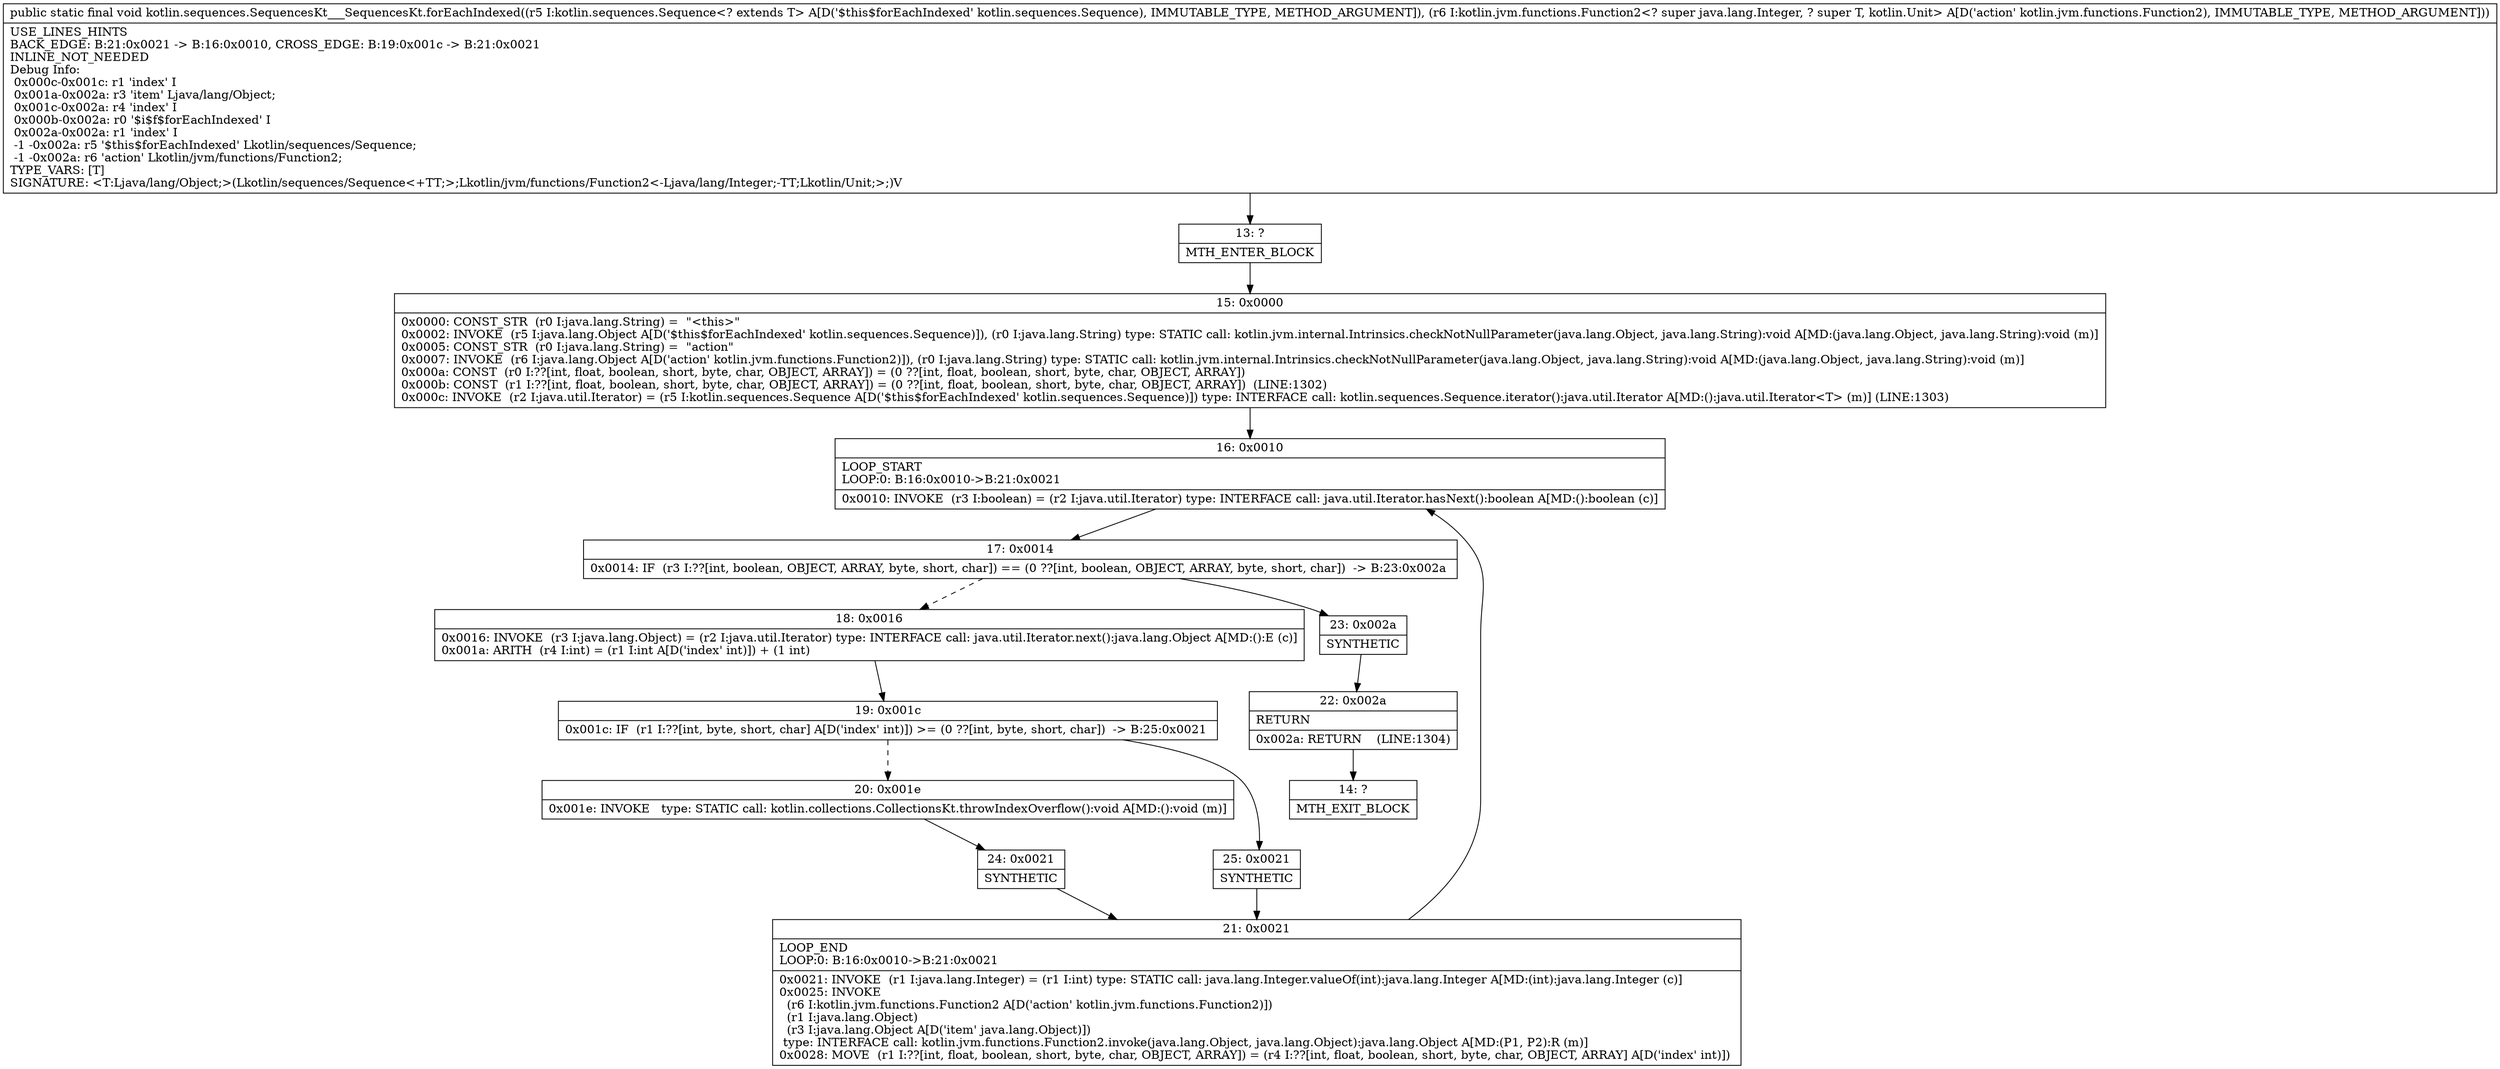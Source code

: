 digraph "CFG forkotlin.sequences.SequencesKt___SequencesKt.forEachIndexed(Lkotlin\/sequences\/Sequence;Lkotlin\/jvm\/functions\/Function2;)V" {
Node_13 [shape=record,label="{13\:\ ?|MTH_ENTER_BLOCK\l}"];
Node_15 [shape=record,label="{15\:\ 0x0000|0x0000: CONST_STR  (r0 I:java.lang.String) =  \"\<this\>\" \l0x0002: INVOKE  (r5 I:java.lang.Object A[D('$this$forEachIndexed' kotlin.sequences.Sequence)]), (r0 I:java.lang.String) type: STATIC call: kotlin.jvm.internal.Intrinsics.checkNotNullParameter(java.lang.Object, java.lang.String):void A[MD:(java.lang.Object, java.lang.String):void (m)]\l0x0005: CONST_STR  (r0 I:java.lang.String) =  \"action\" \l0x0007: INVOKE  (r6 I:java.lang.Object A[D('action' kotlin.jvm.functions.Function2)]), (r0 I:java.lang.String) type: STATIC call: kotlin.jvm.internal.Intrinsics.checkNotNullParameter(java.lang.Object, java.lang.String):void A[MD:(java.lang.Object, java.lang.String):void (m)]\l0x000a: CONST  (r0 I:??[int, float, boolean, short, byte, char, OBJECT, ARRAY]) = (0 ??[int, float, boolean, short, byte, char, OBJECT, ARRAY]) \l0x000b: CONST  (r1 I:??[int, float, boolean, short, byte, char, OBJECT, ARRAY]) = (0 ??[int, float, boolean, short, byte, char, OBJECT, ARRAY])  (LINE:1302)\l0x000c: INVOKE  (r2 I:java.util.Iterator) = (r5 I:kotlin.sequences.Sequence A[D('$this$forEachIndexed' kotlin.sequences.Sequence)]) type: INTERFACE call: kotlin.sequences.Sequence.iterator():java.util.Iterator A[MD:():java.util.Iterator\<T\> (m)] (LINE:1303)\l}"];
Node_16 [shape=record,label="{16\:\ 0x0010|LOOP_START\lLOOP:0: B:16:0x0010\-\>B:21:0x0021\l|0x0010: INVOKE  (r3 I:boolean) = (r2 I:java.util.Iterator) type: INTERFACE call: java.util.Iterator.hasNext():boolean A[MD:():boolean (c)]\l}"];
Node_17 [shape=record,label="{17\:\ 0x0014|0x0014: IF  (r3 I:??[int, boolean, OBJECT, ARRAY, byte, short, char]) == (0 ??[int, boolean, OBJECT, ARRAY, byte, short, char])  \-\> B:23:0x002a \l}"];
Node_18 [shape=record,label="{18\:\ 0x0016|0x0016: INVOKE  (r3 I:java.lang.Object) = (r2 I:java.util.Iterator) type: INTERFACE call: java.util.Iterator.next():java.lang.Object A[MD:():E (c)]\l0x001a: ARITH  (r4 I:int) = (r1 I:int A[D('index' int)]) + (1 int) \l}"];
Node_19 [shape=record,label="{19\:\ 0x001c|0x001c: IF  (r1 I:??[int, byte, short, char] A[D('index' int)]) \>= (0 ??[int, byte, short, char])  \-\> B:25:0x0021 \l}"];
Node_20 [shape=record,label="{20\:\ 0x001e|0x001e: INVOKE   type: STATIC call: kotlin.collections.CollectionsKt.throwIndexOverflow():void A[MD:():void (m)]\l}"];
Node_24 [shape=record,label="{24\:\ 0x0021|SYNTHETIC\l}"];
Node_21 [shape=record,label="{21\:\ 0x0021|LOOP_END\lLOOP:0: B:16:0x0010\-\>B:21:0x0021\l|0x0021: INVOKE  (r1 I:java.lang.Integer) = (r1 I:int) type: STATIC call: java.lang.Integer.valueOf(int):java.lang.Integer A[MD:(int):java.lang.Integer (c)]\l0x0025: INVOKE  \l  (r6 I:kotlin.jvm.functions.Function2 A[D('action' kotlin.jvm.functions.Function2)])\l  (r1 I:java.lang.Object)\l  (r3 I:java.lang.Object A[D('item' java.lang.Object)])\l type: INTERFACE call: kotlin.jvm.functions.Function2.invoke(java.lang.Object, java.lang.Object):java.lang.Object A[MD:(P1, P2):R (m)]\l0x0028: MOVE  (r1 I:??[int, float, boolean, short, byte, char, OBJECT, ARRAY]) = (r4 I:??[int, float, boolean, short, byte, char, OBJECT, ARRAY] A[D('index' int)]) \l}"];
Node_25 [shape=record,label="{25\:\ 0x0021|SYNTHETIC\l}"];
Node_23 [shape=record,label="{23\:\ 0x002a|SYNTHETIC\l}"];
Node_22 [shape=record,label="{22\:\ 0x002a|RETURN\l|0x002a: RETURN    (LINE:1304)\l}"];
Node_14 [shape=record,label="{14\:\ ?|MTH_EXIT_BLOCK\l}"];
MethodNode[shape=record,label="{public static final void kotlin.sequences.SequencesKt___SequencesKt.forEachIndexed((r5 I:kotlin.sequences.Sequence\<? extends T\> A[D('$this$forEachIndexed' kotlin.sequences.Sequence), IMMUTABLE_TYPE, METHOD_ARGUMENT]), (r6 I:kotlin.jvm.functions.Function2\<? super java.lang.Integer, ? super T, kotlin.Unit\> A[D('action' kotlin.jvm.functions.Function2), IMMUTABLE_TYPE, METHOD_ARGUMENT]))  | USE_LINES_HINTS\lBACK_EDGE: B:21:0x0021 \-\> B:16:0x0010, CROSS_EDGE: B:19:0x001c \-\> B:21:0x0021\lINLINE_NOT_NEEDED\lDebug Info:\l  0x000c\-0x001c: r1 'index' I\l  0x001a\-0x002a: r3 'item' Ljava\/lang\/Object;\l  0x001c\-0x002a: r4 'index' I\l  0x000b\-0x002a: r0 '$i$f$forEachIndexed' I\l  0x002a\-0x002a: r1 'index' I\l  \-1 \-0x002a: r5 '$this$forEachIndexed' Lkotlin\/sequences\/Sequence;\l  \-1 \-0x002a: r6 'action' Lkotlin\/jvm\/functions\/Function2;\lTYPE_VARS: [T]\lSIGNATURE: \<T:Ljava\/lang\/Object;\>(Lkotlin\/sequences\/Sequence\<+TT;\>;Lkotlin\/jvm\/functions\/Function2\<\-Ljava\/lang\/Integer;\-TT;Lkotlin\/Unit;\>;)V\l}"];
MethodNode -> Node_13;Node_13 -> Node_15;
Node_15 -> Node_16;
Node_16 -> Node_17;
Node_17 -> Node_18[style=dashed];
Node_17 -> Node_23;
Node_18 -> Node_19;
Node_19 -> Node_20[style=dashed];
Node_19 -> Node_25;
Node_20 -> Node_24;
Node_24 -> Node_21;
Node_21 -> Node_16;
Node_25 -> Node_21;
Node_23 -> Node_22;
Node_22 -> Node_14;
}

